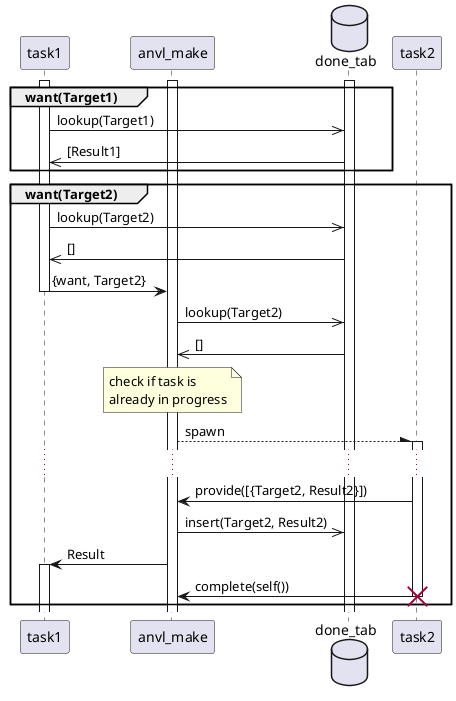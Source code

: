 @startuml
participant task1
participant anvl_make
database done_tab
participant task2

activate task1
activate anvl_make
activate done_tab

group want(Target1)
  task1 ->> done_tab : lookup(Target1)
  task1 <<- done_tab : [Result1]
end

group want(Target2)
  task1 ->> done_tab : lookup(Target2)
  task1 <<- done_tab : []

  task1 -> anvl_make : {want, Target2}
    deactivate task1

    anvl_make ->> done_tab : lookup(Target2)
    anvl_make <<- done_tab : []

    note over anvl_make
      check if task is
      already in progress
    end note

    anvl_make --\ task2 : spawn

    activate task2

    ...

       task2 -> anvl_make : provide([{Target2, Result2}])
          anvl_make ->> done_tab : insert(Target2, Result2)
          anvl_make -> task1 : Result
          activate task1
       task2 -> anvl_make : complete(self())
    destroy task2
end

@enduml